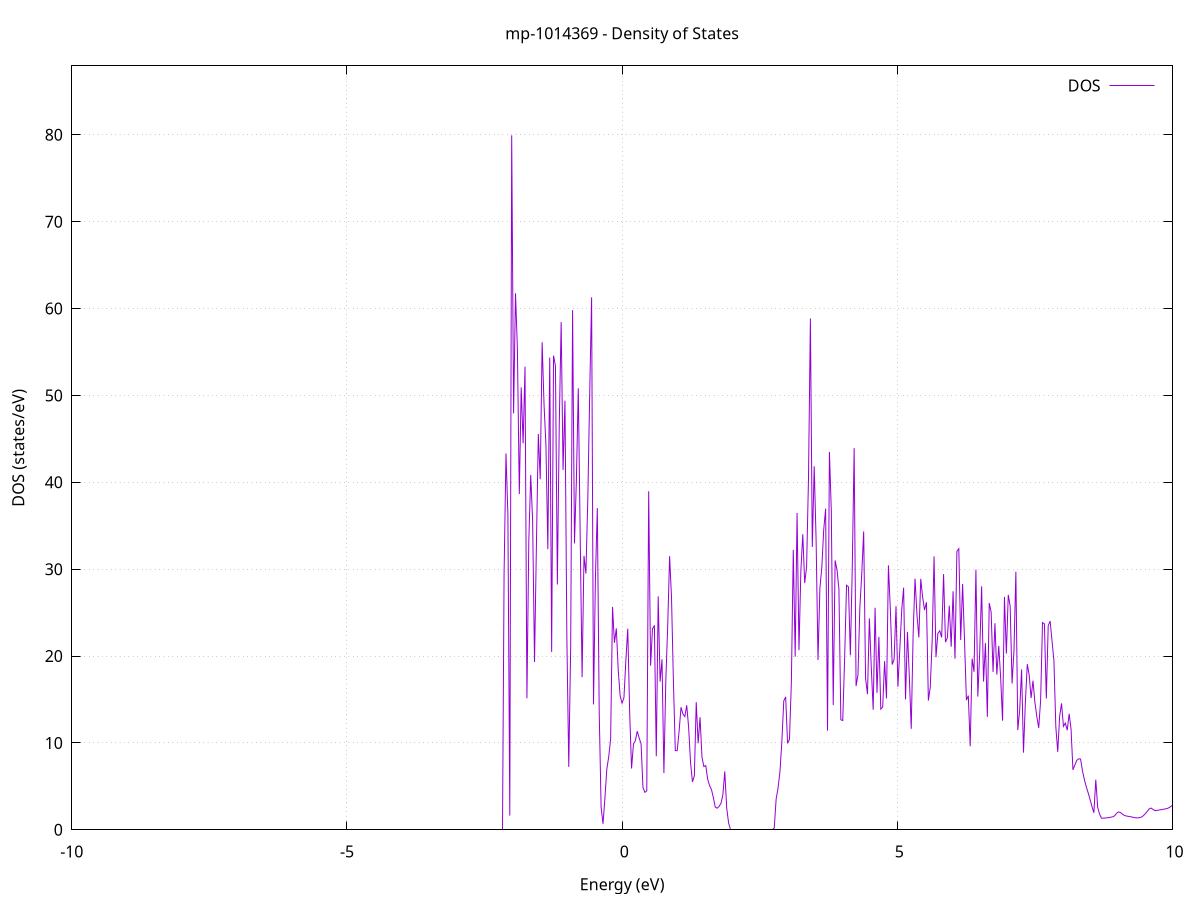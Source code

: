 set title 'mp-1014369 - Density of States'
set xlabel 'Energy (eV)'
set ylabel 'DOS (states/eV)'
set grid
set xrange [-10:10]
set yrange [0:87.928]
set xzeroaxis lt -1
set terminal png size 800,600
set output 'mp-1014369_dos_gnuplot.png'
plot '-' using 1:2 with lines title 'DOS'
-43.179700 0.000000
-43.145100 0.000000
-43.110500 0.000000
-43.076000 0.000000
-43.041400 0.000000
-43.006800 0.000000
-42.972300 0.000000
-42.937700 0.000000
-42.903100 0.000000
-42.868500 0.000000
-42.834000 0.000000
-42.799400 0.000000
-42.764800 0.000000
-42.730300 0.000000
-42.695700 0.000000
-42.661100 0.000000
-42.626600 0.000000
-42.592000 0.000000
-42.557400 0.000000
-42.522800 0.000000
-42.488300 0.000000
-42.453700 0.000000
-42.419100 0.000000
-42.384600 0.000000
-42.350000 0.000000
-42.315400 0.000000
-42.280900 0.000000
-42.246300 0.000000
-42.211700 0.000000
-42.177100 0.000000
-42.142600 0.000000
-42.108000 0.000000
-42.073400 0.000000
-42.038900 0.000000
-42.004300 0.000000
-41.969700 0.000000
-41.935200 0.000000
-41.900600 0.000000
-41.866000 0.000000
-41.831500 0.000000
-41.796900 0.000000
-41.762300 0.000000
-41.727700 0.000000
-41.693200 0.000000
-41.658600 0.000000
-41.624000 0.000000
-41.589500 0.000000
-41.554900 0.000000
-41.520300 0.000000
-41.485800 0.000000
-41.451200 0.000000
-41.416600 0.000000
-41.382000 0.000000
-41.347500 0.000000
-41.312900 0.000000
-41.278300 0.000000
-41.243800 0.000000
-41.209200 0.000000
-41.174600 0.000000
-41.140100 0.000000
-41.105500 0.000000
-41.070900 0.000000
-41.036300 0.000000
-41.001800 0.000000
-40.967200 0.000000
-40.932600 0.000000
-40.898100 0.000000
-40.863500 0.000000
-40.828900 0.000000
-40.794400 0.000000
-40.759800 0.000000
-40.725200 0.000000
-40.690600 0.000000
-40.656100 0.000000
-40.621500 0.000000
-40.586900 0.000000
-40.552400 0.000000
-40.517800 0.000000
-40.483200 0.000000
-40.448700 0.000000
-40.414100 0.000000
-40.379500 0.000000
-40.344900 0.000000
-40.310400 0.000000
-40.275800 0.000000
-40.241200 0.000000
-40.206700 0.000000
-40.172100 0.000000
-40.137500 0.000000
-40.103000 0.000000
-40.068400 0.000000
-40.033800 594.412500
-39.999200 0.000000
-39.964700 154.185500
-39.930100 703.898200
-39.895500 353.049000
-39.861000 9.764400
-39.826400 1035.969000
-39.791800 0.000000
-39.757300 0.000000
-39.722700 0.000000
-39.688100 0.000000
-39.653500 0.000000
-39.619000 0.000000
-39.584400 0.000000
-39.549800 0.000000
-39.515300 0.000000
-39.480700 0.000000
-39.446100 0.000000
-39.411600 0.000000
-39.377000 0.000000
-39.342400 0.000000
-39.307800 0.000000
-39.273300 0.000000
-39.238700 0.000000
-39.204100 0.000000
-39.169600 0.000000
-39.135000 0.000000
-39.100400 0.000000
-39.065900 0.000000
-39.031300 0.000000
-38.996700 0.000000
-38.962100 0.000000
-38.927600 0.000000
-38.893000 0.000000
-38.858400 0.000000
-38.823900 0.000000
-38.789300 0.000000
-38.754700 0.000000
-38.720200 0.000000
-38.685600 0.000000
-38.651000 0.000000
-38.616400 0.000000
-38.581900 0.000000
-38.547300 0.000000
-38.512700 0.000000
-38.478200 0.000000
-38.443600 0.000000
-38.409000 0.000000
-38.374500 0.000000
-38.339900 0.000000
-38.305300 0.000000
-38.270700 0.000000
-38.236200 0.000000
-38.201600 0.000000
-38.167000 0.000000
-38.132500 0.000000
-38.097900 0.000000
-38.063300 0.000000
-38.028800 0.000000
-37.994200 0.000000
-37.959600 0.000000
-37.925000 0.000000
-37.890500 0.000000
-37.855900 0.000000
-37.821300 0.000000
-37.786800 0.000000
-37.752200 0.000000
-37.717600 0.000000
-37.683100 0.000000
-37.648500 0.000000
-37.613900 0.000000
-37.579300 0.000000
-37.544800 0.000000
-37.510200 0.000000
-37.475600 0.000000
-37.441100 0.000000
-37.406500 0.000000
-37.371900 0.000000
-37.337400 0.000000
-37.302800 0.000000
-37.268200 0.000000
-37.233600 0.000000
-37.199100 0.000000
-37.164500 0.000000
-37.129900 0.000000
-37.095400 0.000000
-37.060800 0.000000
-37.026200 0.000000
-36.991700 0.000000
-36.957100 0.000000
-36.922500 0.000000
-36.887900 0.000000
-36.853400 0.000000
-36.818800 0.000000
-36.784200 0.000000
-36.749700 0.000000
-36.715100 0.000000
-36.680500 0.000000
-36.646000 0.000000
-36.611400 0.000000
-36.576800 0.000000
-36.542200 0.000000
-36.507700 0.000000
-36.473100 0.000000
-36.438500 0.000000
-36.404000 0.000000
-36.369400 0.000000
-36.334800 0.000000
-36.300300 0.000000
-36.265700 0.000000
-36.231100 0.000000
-36.196600 0.000000
-36.162000 0.000000
-36.127400 0.000000
-36.092800 0.000000
-36.058300 0.000000
-36.023700 0.000000
-35.989100 0.000000
-35.954600 0.000000
-35.920000 0.000000
-35.885400 0.000000
-35.850900 0.000000
-35.816300 0.000000
-35.781700 0.000000
-35.747100 0.000000
-35.712600 0.000000
-35.678000 0.000000
-35.643400 0.000000
-35.608900 0.000000
-35.574300 0.000000
-35.539700 0.000000
-35.505200 0.000000
-35.470600 0.000000
-35.436000 0.000000
-35.401400 0.000000
-35.366900 0.000000
-35.332300 0.000000
-35.297700 0.000000
-35.263200 0.000000
-35.228600 0.000000
-35.194000 0.000000
-35.159500 0.000000
-35.124900 0.000000
-35.090300 0.000000
-35.055700 0.000000
-35.021200 0.000000
-34.986600 0.000000
-34.952000 0.000000
-34.917500 0.000000
-34.882900 0.000000
-34.848300 0.000000
-34.813800 0.000000
-34.779200 0.000000
-34.744600 0.000000
-34.710000 0.000000
-34.675500 0.000000
-34.640900 0.000000
-34.606300 0.000000
-34.571800 0.000000
-34.537200 0.000000
-34.502600 0.000000
-34.468100 0.000000
-34.433500 0.000000
-34.398900 0.000000
-34.364300 0.000000
-34.329800 0.000000
-34.295200 0.000000
-34.260600 0.000000
-34.226100 0.000000
-34.191500 0.000000
-34.156900 0.000000
-34.122400 0.000000
-34.087800 0.000000
-34.053200 0.000000
-34.018600 0.000000
-33.984100 0.000000
-33.949500 0.000000
-33.914900 0.000000
-33.880400 0.000000
-33.845800 0.000000
-33.811200 0.000000
-33.776700 0.000000
-33.742100 0.000000
-33.707500 0.000000
-33.672900 0.000000
-33.638400 0.000000
-33.603800 0.000000
-33.569200 0.000000
-33.534700 0.000000
-33.500100 0.000000
-33.465500 0.000000
-33.431000 0.000000
-33.396400 0.000000
-33.361800 0.000000
-33.327200 0.000000
-33.292700 0.000000
-33.258100 0.000000
-33.223500 0.000000
-33.189000 0.000000
-33.154400 0.000000
-33.119800 0.000000
-33.085300 0.000000
-33.050700 0.000000
-33.016100 0.000000
-32.981500 0.000000
-32.947000 0.000000
-32.912400 0.000000
-32.877800 0.000000
-32.843300 0.000000
-32.808700 0.000000
-32.774100 0.000000
-32.739600 0.000000
-32.705000 0.000000
-32.670400 0.000000
-32.635800 0.000000
-32.601300 0.000000
-32.566700 0.000000
-32.532100 0.000000
-32.497600 0.000000
-32.463000 0.000000
-32.428400 0.000000
-32.393900 0.000000
-32.359300 0.000000
-32.324700 0.000000
-32.290100 0.000000
-32.255600 0.000000
-32.221000 0.000000
-32.186400 0.000000
-32.151900 0.000000
-32.117300 0.000000
-32.082700 0.000000
-32.048200 0.000000
-32.013600 0.000000
-31.979000 0.000000
-31.944400 0.000000
-31.909900 0.000000
-31.875300 0.000000
-31.840700 0.000000
-31.806200 0.000000
-31.771600 0.000000
-31.737000 0.000000
-31.702500 0.000000
-31.667900 0.000000
-31.633300 0.000000
-31.598700 0.000000
-31.564200 0.000000
-31.529600 0.000000
-31.495000 0.000000
-31.460500 0.000000
-31.425900 0.000000
-31.391300 0.000000
-31.356800 0.000000
-31.322200 0.000000
-31.287600 0.000000
-31.253000 0.000000
-31.218500 0.000000
-31.183900 0.000000
-31.149300 0.000000
-31.114800 0.000000
-31.080200 0.000000
-31.045600 0.000000
-31.011100 0.000000
-30.976500 0.000000
-30.941900 0.000000
-30.907400 0.000000
-30.872800 0.000000
-30.838200 0.000000
-30.803600 0.000000
-30.769100 0.000000
-30.734500 0.000000
-30.699900 0.000000
-30.665400 0.000000
-30.630800 0.000000
-30.596200 0.000000
-30.561700 0.000000
-30.527100 0.000000
-30.492500 0.000000
-30.457900 0.000000
-30.423400 0.000000
-30.388800 0.000000
-30.354200 0.000000
-30.319700 0.000000
-30.285100 0.000000
-30.250500 0.000000
-30.216000 0.000000
-30.181400 0.000000
-30.146800 0.000000
-30.112200 0.000000
-30.077700 0.000000
-30.043100 0.000000
-30.008500 0.000000
-29.974000 0.000000
-29.939400 0.000000
-29.904800 0.000000
-29.870300 0.000000
-29.835700 0.000000
-29.801100 0.000000
-29.766500 0.000000
-29.732000 0.000000
-29.697400 0.000000
-29.662800 0.000000
-29.628300 0.000000
-29.593700 0.000000
-29.559100 0.000000
-29.524600 0.000000
-29.490000 0.000000
-29.455400 0.000000
-29.420800 0.000000
-29.386300 0.000000
-29.351700 0.000000
-29.317100 0.000000
-29.282600 0.000000
-29.248000 0.000000
-29.213400 0.000000
-29.178900 0.000000
-29.144300 0.000000
-29.109700 0.000000
-29.075100 0.000000
-29.040600 0.000000
-29.006000 0.000000
-28.971400 0.000000
-28.936900 0.000000
-28.902300 0.000000
-28.867700 0.000000
-28.833200 0.000000
-28.798600 0.000000
-28.764000 0.000000
-28.729400 0.000000
-28.694900 0.000000
-28.660300 0.000000
-28.625700 0.000000
-28.591200 0.000000
-28.556600 0.000000
-28.522000 0.000000
-28.487500 0.000000
-28.452900 0.000000
-28.418300 0.000000
-28.383700 0.000000
-28.349200 0.000000
-28.314600 0.000000
-28.280000 0.000000
-28.245500 0.000000
-28.210900 0.000000
-28.176300 0.000000
-28.141800 0.000000
-28.107200 0.000000
-28.072600 0.000000
-28.038000 0.000000
-28.003500 0.000000
-27.968900 0.000000
-27.934300 0.000000
-27.899800 0.000000
-27.865200 0.000000
-27.830600 0.000000
-27.796100 0.000000
-27.761500 0.000000
-27.726900 0.000000
-27.692300 0.000000
-27.657800 0.000000
-27.623200 0.000000
-27.588600 0.000000
-27.554100 0.000000
-27.519500 0.000000
-27.484900 0.000000
-27.450400 0.000000
-27.415800 0.000000
-27.381200 0.000000
-27.346600 0.000000
-27.312100 0.000000
-27.277500 0.000000
-27.242900 0.000000
-27.208400 0.000000
-27.173800 0.000000
-27.139200 0.000000
-27.104700 0.000000
-27.070100 0.000000
-27.035500 0.000000
-27.000900 0.000000
-26.966400 0.000000
-26.931800 0.000000
-26.897200 0.000000
-26.862700 0.000000
-26.828100 0.000000
-26.793500 0.000000
-26.759000 0.000000
-26.724400 0.000000
-26.689800 0.000000
-26.655200 0.000000
-26.620700 0.000000
-26.586100 0.000000
-26.551500 0.000000
-26.517000 0.000000
-26.482400 0.000000
-26.447800 0.000000
-26.413300 0.000000
-26.378700 0.000000
-26.344100 0.000000
-26.309500 0.000000
-26.275000 0.000000
-26.240400 0.000000
-26.205800 0.000000
-26.171300 0.000000
-26.136700 0.000000
-26.102100 0.000000
-26.067600 0.000000
-26.033000 0.000000
-25.998400 0.000000
-25.963800 0.000000
-25.929300 0.000000
-25.894700 0.000000
-25.860100 0.000000
-25.825600 0.000000
-25.791000 0.000000
-25.756400 0.000000
-25.721900 0.000000
-25.687300 0.000000
-25.652700 0.000000
-25.618200 0.000000
-25.583600 0.000000
-25.549000 0.000000
-25.514400 0.000000
-25.479900 0.000000
-25.445300 0.000000
-25.410700 0.000000
-25.376200 0.000000
-25.341600 0.000000
-25.307000 0.000000
-25.272500 0.000000
-25.237900 0.000000
-25.203300 0.000000
-25.168700 0.000000
-25.134200 0.000000
-25.099600 0.000000
-25.065000 0.000000
-25.030500 0.000000
-24.995900 0.000000
-24.961300 0.000000
-24.926800 0.000000
-24.892200 0.000000
-24.857600 0.000000
-24.823000 0.000000
-24.788500 0.000000
-24.753900 0.000000
-24.719300 0.000000
-24.684800 0.000000
-24.650200 0.000000
-24.615600 0.000000
-24.581100 0.000000
-24.546500 0.000000
-24.511900 0.000000
-24.477300 0.000000
-24.442800 0.000000
-24.408200 0.000000
-24.373600 0.000000
-24.339100 0.000000
-24.304500 0.000000
-24.269900 0.000000
-24.235400 0.000000
-24.200800 0.000000
-24.166200 0.000000
-24.131600 0.000000
-24.097100 0.000000
-24.062500 0.000000
-24.027900 0.000000
-23.993400 0.000000
-23.958800 0.000000
-23.924200 0.000000
-23.889700 0.000000
-23.855100 0.000000
-23.820500 0.000000
-23.785900 0.000000
-23.751400 0.000000
-23.716800 0.000000
-23.682200 0.000000
-23.647700 0.000000
-23.613100 0.000000
-23.578500 0.000000
-23.544000 0.000000
-23.509400 0.000000
-23.474800 0.000000
-23.440200 0.000000
-23.405700 0.000000
-23.371100 0.000000
-23.336500 0.000000
-23.302000 0.000000
-23.267400 0.000000
-23.232800 0.000000
-23.198300 0.000000
-23.163700 0.000000
-23.129100 0.000000
-23.094500 0.000000
-23.060000 0.000000
-23.025400 0.000000
-22.990800 0.000000
-22.956300 0.000000
-22.921700 0.000000
-22.887100 0.000000
-22.852600 0.000000
-22.818000 0.000000
-22.783400 0.000000
-22.748800 0.000000
-22.714300 0.000000
-22.679700 0.000000
-22.645100 0.000000
-22.610600 0.000000
-22.576000 0.000000
-22.541400 0.000000
-22.506900 0.000000
-22.472300 0.000000
-22.437700 0.000000
-22.403100 0.000000
-22.368600 0.000000
-22.334000 0.000000
-22.299400 0.000000
-22.264900 0.000000
-22.230300 0.000000
-22.195700 0.000000
-22.161200 0.000000
-22.126600 0.000000
-22.092000 0.000000
-22.057400 0.000000
-22.022900 0.000000
-21.988300 0.000000
-21.953700 0.000000
-21.919200 0.000000
-21.884600 0.000000
-21.850000 0.000000
-21.815500 0.000000
-21.780900 0.000000
-21.746300 0.000000
-21.711700 0.000000
-21.677200 0.000000
-21.642600 0.000000
-21.608000 0.000000
-21.573500 0.000000
-21.538900 0.000000
-21.504300 0.000000
-21.469800 0.000000
-21.435200 0.000000
-21.400600 0.000000
-21.366000 0.000000
-21.331500 0.000000
-21.296900 0.000000
-21.262300 0.000000
-21.227800 0.000000
-21.193200 0.000000
-21.158600 0.000000
-21.124100 0.000000
-21.089500 0.000000
-21.054900 0.000000
-21.020300 0.000000
-20.985800 0.000000
-20.951200 0.000000
-20.916600 0.000000
-20.882100 0.000000
-20.847500 0.000000
-20.812900 0.000000
-20.778400 0.000000
-20.743800 0.000000
-20.709200 0.000000
-20.674600 0.000000
-20.640100 0.000000
-20.605500 0.000000
-20.570900 0.000000
-20.536400 0.000000
-20.501800 0.000000
-20.467200 0.000000
-20.432700 0.000000
-20.398100 0.000000
-20.363500 0.000000
-20.329000 0.000000
-20.294400 0.000000
-20.259800 0.000000
-20.225200 0.000000
-20.190700 0.000000
-20.156100 0.000000
-20.121500 0.000000
-20.087000 0.000000
-20.052400 0.000000
-20.017800 0.000000
-19.983300 0.000000
-19.948700 0.000000
-19.914100 0.000000
-19.879500 0.000000
-19.845000 0.000000
-19.810400 0.000000
-19.775800 0.000000
-19.741300 0.000000
-19.706700 0.000000
-19.672100 0.000000
-19.637600 0.000000
-19.603000 0.000000
-19.568400 0.000000
-19.533800 0.000000
-19.499300 0.000000
-19.464700 0.000000
-19.430100 0.000000
-19.395600 0.000000
-19.361000 0.000000
-19.326400 0.000000
-19.291900 0.000000
-19.257300 0.000000
-19.222700 0.000000
-19.188100 0.000000
-19.153600 0.000000
-19.119000 0.000000
-19.084400 0.000000
-19.049900 0.000000
-19.015300 0.000000
-18.980700 0.000000
-18.946200 0.000000
-18.911600 0.000000
-18.877000 0.000000
-18.842400 0.000000
-18.807900 0.000000
-18.773300 0.000000
-18.738700 0.000000
-18.704200 0.000000
-18.669600 0.000000
-18.635000 0.000000
-18.600500 0.000000
-18.565900 0.000000
-18.531300 0.000000
-18.496700 0.000000
-18.462200 0.000000
-18.427600 0.000000
-18.393000 0.000000
-18.358500 0.000000
-18.323900 0.000000
-18.289300 0.000000
-18.254800 0.000000
-18.220200 0.000000
-18.185600 0.000000
-18.151000 0.000000
-18.116500 0.000000
-18.081900 0.000000
-18.047300 0.000000
-18.012800 0.000000
-17.978200 0.000000
-17.943600 0.000000
-17.909100 0.000000
-17.874500 0.000000
-17.839900 0.000000
-17.805300 0.000000
-17.770800 0.000000
-17.736200 0.000000
-17.701600 0.000000
-17.667100 0.000000
-17.632500 0.000000
-17.597900 0.000000
-17.563400 0.000000
-17.528800 0.000000
-17.494200 0.000000
-17.459600 0.000000
-17.425100 0.000000
-17.390500 0.000000
-17.355900 0.000000
-17.321400 0.000000
-17.286800 0.000000
-17.252200 0.000000
-17.217700 0.000000
-17.183100 0.000000
-17.148500 0.000000
-17.113900 0.000000
-17.079400 0.000000
-17.044800 0.000000
-17.010200 0.000000
-16.975700 0.000000
-16.941100 0.000000
-16.906500 0.000000
-16.872000 0.000000
-16.837400 0.000000
-16.802800 0.000000
-16.768200 0.000000
-16.733700 0.000000
-16.699100 0.000000
-16.664500 0.000000
-16.630000 0.000000
-16.595400 0.000000
-16.560800 0.000000
-16.526300 0.000000
-16.491700 0.000000
-16.457100 0.000000
-16.422500 0.000000
-16.388000 0.000000
-16.353400 0.000000
-16.318800 0.000000
-16.284300 0.000000
-16.249700 0.000000
-16.215100 0.000000
-16.180600 0.000000
-16.146000 0.000000
-16.111400 0.000000
-16.076800 0.000000
-16.042300 0.000000
-16.007700 0.000000
-15.973100 0.000000
-15.938600 0.000000
-15.904000 0.000000
-15.869400 0.000000
-15.834900 0.000000
-15.800300 0.000000
-15.765700 0.000000
-15.731100 0.000000
-15.696600 0.000000
-15.662000 0.000000
-15.627400 0.000000
-15.592900 0.000000
-15.558300 0.000000
-15.523700 0.000000
-15.489200 0.000000
-15.454600 0.000000
-15.420000 0.000000
-15.385400 0.000000
-15.350900 0.000000
-15.316300 0.000000
-15.281700 0.000000
-15.247200 0.000000
-15.212600 0.000000
-15.178000 0.000000
-15.143500 0.000000
-15.108900 0.000000
-15.074300 0.000000
-15.039800 0.000000
-15.005200 0.000000
-14.970600 0.000000
-14.936000 0.000000
-14.901500 0.000000
-14.866900 0.000000
-14.832300 0.000000
-14.797800 0.000000
-14.763200 0.000000
-14.728600 0.000000
-14.694100 0.000000
-14.659500 0.000000
-14.624900 0.000000
-14.590300 0.000000
-14.555800 0.000000
-14.521200 0.000000
-14.486600 0.000000
-14.452100 0.000000
-14.417500 0.000000
-14.382900 0.000000
-14.348400 0.000000
-14.313800 0.000000
-14.279200 0.000000
-14.244600 0.000000
-14.210100 0.000000
-14.175500 0.000000
-14.140900 0.000000
-14.106400 0.000000
-14.071800 0.000000
-14.037200 0.000000
-14.002700 0.000000
-13.968100 0.000000
-13.933500 0.000000
-13.898900 0.000000
-13.864400 0.000000
-13.829800 0.000000
-13.795200 0.000000
-13.760700 0.000000
-13.726100 0.000000
-13.691500 0.000000
-13.657000 0.000000
-13.622400 0.000000
-13.587800 0.000000
-13.553200 0.000000
-13.518700 0.000000
-13.484100 0.000000
-13.449500 0.000000
-13.415000 0.000000
-13.380400 0.000000
-13.345800 0.000000
-13.311300 0.000000
-13.276700 0.000000
-13.242100 0.000000
-13.207500 0.000000
-13.173000 0.000000
-13.138400 0.000000
-13.103800 0.000000
-13.069300 0.000000
-13.034700 0.000000
-13.000100 0.000000
-12.965600 0.000000
-12.931000 0.000000
-12.896400 0.000000
-12.861800 0.000000
-12.827300 0.000000
-12.792700 0.000000
-12.758100 0.000000
-12.723600 0.000000
-12.689000 0.000000
-12.654400 0.000000
-12.619900 0.000000
-12.585300 0.000000
-12.550700 0.000000
-12.516100 0.000000
-12.481600 0.000000
-12.447000 0.000000
-12.412400 0.000000
-12.377900 0.000000
-12.343300 0.000000
-12.308700 0.000000
-12.274200 0.000000
-12.239600 0.000000
-12.205000 0.000000
-12.170400 0.000000
-12.135900 0.000000
-12.101300 0.000000
-12.066700 0.000000
-12.032200 0.000000
-11.997600 0.498600
-11.963000 1.699100
-11.928500 2.189600
-11.893900 2.899200
-11.859300 3.259600
-11.824700 3.815300
-11.790200 4.429300
-11.755600 6.654700
-11.721000 5.458600
-11.686500 4.928200
-11.651900 4.156800
-11.617300 4.516900
-11.582800 5.522000
-11.548200 8.611700
-11.513600 8.518500
-11.479000 9.351300
-11.444500 11.612500
-11.409900 15.569400
-11.375300 10.483400
-11.340800 9.320300
-11.306200 10.118000
-11.271600 11.623300
-11.237100 12.613800
-11.202500 8.896700
-11.167900 7.326600
-11.133300 8.436100
-11.098800 16.034900
-11.064200 14.491300
-11.029600 21.049000
-10.995100 18.502100
-10.960500 27.455700
-10.925900 14.698400
-10.891400 13.688300
-10.856800 23.233800
-10.822200 28.395100
-10.787600 37.168200
-10.753100 29.213200
-10.718500 28.411700
-10.683900 29.801900
-10.649400 48.303600
-10.614800 41.674000
-10.580200 7.766500
-10.545700 67.622500
-10.511100 34.657000
-10.476500 92.325200
-10.441900 50.708600
-10.407400 12.458200
-10.372800 15.073800
-10.338200 39.642800
-10.303700 0.000000
-10.269100 0.000000
-10.234500 0.000000
-10.200000 0.000000
-10.165400 0.000000
-10.130800 0.000000
-10.096200 0.000000
-10.061700 0.000000
-10.027100 0.000000
-9.992500 0.000000
-9.958000 0.000000
-9.923400 0.000000
-9.888800 0.000000
-9.854300 0.000000
-9.819700 0.000000
-9.785100 0.000000
-9.750500 0.000000
-9.716000 0.000000
-9.681400 0.000000
-9.646800 0.000000
-9.612300 0.000000
-9.577700 0.000000
-9.543100 0.000000
-9.508600 0.000000
-9.474000 0.000000
-9.439400 0.000000
-9.404900 0.000000
-9.370300 0.000000
-9.335700 0.000000
-9.301100 0.000000
-9.266600 0.000000
-9.232000 0.000000
-9.197400 0.000000
-9.162900 0.000000
-9.128300 0.000000
-9.093700 0.000000
-9.059200 0.000000
-9.024600 0.000000
-8.990000 0.000000
-8.955400 0.000000
-8.920900 0.000000
-8.886300 0.000000
-8.851700 0.000000
-8.817200 0.000000
-8.782600 0.000000
-8.748000 0.000000
-8.713500 0.000000
-8.678900 0.000000
-8.644300 0.000000
-8.609700 0.000000
-8.575200 0.000000
-8.540600 0.000000
-8.506000 0.000000
-8.471500 0.000000
-8.436900 0.000000
-8.402300 0.000000
-8.367800 0.000000
-8.333200 0.000000
-8.298600 0.000000
-8.264000 0.000000
-8.229500 0.000000
-8.194900 0.000000
-8.160300 0.000000
-8.125800 0.000000
-8.091200 0.000000
-8.056600 0.000000
-8.022100 0.000000
-7.987500 0.000000
-7.952900 0.000000
-7.918300 0.000000
-7.883800 0.000000
-7.849200 0.000000
-7.814600 0.000000
-7.780100 0.000000
-7.745500 0.000000
-7.710900 0.000000
-7.676400 0.000000
-7.641800 0.000000
-7.607200 0.000000
-7.572600 0.000000
-7.538100 0.000000
-7.503500 0.000000
-7.468900 0.000000
-7.434400 0.000000
-7.399800 0.000000
-7.365200 0.000000
-7.330700 0.000000
-7.296100 0.000000
-7.261500 0.000000
-7.226900 0.000000
-7.192400 0.000000
-7.157800 0.000000
-7.123200 0.000000
-7.088700 0.000000
-7.054100 0.000000
-7.019500 0.000000
-6.985000 0.000000
-6.950400 0.000000
-6.915800 0.000000
-6.881200 0.000000
-6.846700 0.000000
-6.812100 0.000000
-6.777500 0.000000
-6.743000 0.000000
-6.708400 0.000000
-6.673800 0.000000
-6.639300 0.000000
-6.604700 0.000000
-6.570100 0.000000
-6.535500 0.000000
-6.501000 0.000000
-6.466400 0.000000
-6.431800 0.000000
-6.397300 0.000000
-6.362700 0.000000
-6.328100 0.000000
-6.293600 0.000000
-6.259000 0.000000
-6.224400 0.000000
-6.189800 0.000000
-6.155300 0.000000
-6.120700 0.000000
-6.086100 0.000000
-6.051600 0.000000
-6.017000 0.000000
-5.982400 0.000000
-5.947900 0.000000
-5.913300 0.000000
-5.878700 0.000000
-5.844100 0.000000
-5.809600 0.000000
-5.775000 0.000000
-5.740400 0.000000
-5.705900 0.000000
-5.671300 0.000000
-5.636700 0.000000
-5.602200 0.000000
-5.567600 0.000000
-5.533000 0.000000
-5.498400 0.000000
-5.463900 0.000000
-5.429300 0.000000
-5.394700 0.000000
-5.360200 0.000000
-5.325600 0.000000
-5.291000 0.000000
-5.256500 0.000000
-5.221900 0.000000
-5.187300 0.000000
-5.152700 0.000000
-5.118200 0.000000
-5.083600 0.000000
-5.049000 0.000000
-5.014500 0.000000
-4.979900 0.000000
-4.945300 0.000000
-4.910800 0.000000
-4.876200 0.000000
-4.841600 0.000000
-4.807000 0.000000
-4.772500 0.000000
-4.737900 0.000000
-4.703300 0.000000
-4.668800 0.000000
-4.634200 0.000000
-4.599600 0.000000
-4.565100 0.000000
-4.530500 0.000000
-4.495900 0.000000
-4.461300 0.000000
-4.426800 0.000000
-4.392200 0.000000
-4.357600 0.000000
-4.323100 0.000000
-4.288500 0.000000
-4.253900 0.000000
-4.219400 0.000000
-4.184800 0.000000
-4.150200 0.000000
-4.115700 0.000000
-4.081100 0.000000
-4.046500 0.000000
-4.011900 0.000000
-3.977400 0.000000
-3.942800 0.000000
-3.908200 0.000000
-3.873700 0.000000
-3.839100 0.000000
-3.804500 0.000000
-3.770000 0.000000
-3.735400 0.000000
-3.700800 0.000000
-3.666200 0.000000
-3.631700 0.000000
-3.597100 0.000000
-3.562500 0.000000
-3.528000 0.000000
-3.493400 0.000000
-3.458800 0.000000
-3.424300 0.000000
-3.389700 0.000000
-3.355100 0.000000
-3.320500 0.000000
-3.286000 0.000000
-3.251400 0.000000
-3.216800 0.000000
-3.182300 0.000000
-3.147700 0.000000
-3.113100 0.000000
-3.078600 0.000000
-3.044000 0.000000
-3.009400 0.000000
-2.974800 0.000000
-2.940300 0.000000
-2.905700 0.000000
-2.871100 0.000000
-2.836600 0.000000
-2.802000 0.000000
-2.767400 0.000000
-2.732900 0.000000
-2.698300 0.000000
-2.663700 0.000000
-2.629100 0.000000
-2.594600 0.000000
-2.560000 0.000000
-2.525400 0.000000
-2.490900 0.000000
-2.456300 0.000000
-2.421700 0.000000
-2.387200 0.000000
-2.352600 0.000000
-2.318000 0.000000
-2.283400 0.000000
-2.248900 0.000000
-2.214300 0.000000
-2.179700 0.000000
-2.145200 29.417800
-2.110600 43.322900
-2.076000 36.247900
-2.041500 1.631100
-2.006900 79.934100
-1.972300 47.934500
-1.937700 61.745500
-1.903200 55.375200
-1.868600 38.644100
-1.834000 50.919500
-1.799500 44.477000
-1.764900 53.310100
-1.730300 15.131500
-1.695800 33.282100
-1.661200 40.843500
-1.626600 35.563400
-1.592000 19.309900
-1.557500 32.904400
-1.522900 45.555900
-1.488300 40.344200
-1.453800 56.117600
-1.419200 48.942200
-1.384600 44.245800
-1.350100 32.294200
-1.315500 54.359200
-1.280900 20.468900
-1.246300 54.578500
-1.211800 53.387600
-1.177200 28.228000
-1.142600 46.706700
-1.108100 58.433600
-1.073500 41.413300
-1.038900 49.389500
-1.004400 22.039500
-0.969800 7.237000
-0.935200 21.123300
-0.900600 59.814500
-0.866100 32.960200
-0.831500 40.240100
-0.796900 50.821600
-0.762400 33.862100
-0.727800 17.572400
-0.693200 31.533400
-0.658700 29.497000
-0.624100 37.995100
-0.589500 50.157300
-0.554900 61.287600
-0.520400 14.428800
-0.485800 28.917700
-0.451200 37.030800
-0.416700 13.554700
-0.382100 2.549700
-0.347500 0.690100
-0.313000 3.662300
-0.278400 6.994800
-0.243800 8.406200
-0.209200 10.437000
-0.174700 25.646100
-0.140100 21.521800
-0.105500 23.183600
-0.071000 18.356100
-0.036400 15.430700
-0.001800 14.568000
0.032700 15.204400
0.067300 19.461300
0.101900 23.148400
0.136500 13.549300
0.171000 7.051900
0.205600 9.870700
0.240200 10.258400
0.274700 11.342600
0.309300 10.566100
0.343900 9.900000
0.378400 4.862700
0.413000 4.307900
0.447600 4.476800
0.482200 38.962700
0.516700 18.879700
0.551300 23.107700
0.585900 23.535700
0.620400 8.462800
0.655000 26.866800
0.689600 17.055500
0.724100 19.620400
0.758700 6.524800
0.793300 17.124500
0.827900 23.466500
0.862400 31.497200
0.897000 26.731700
0.931600 17.048200
0.966100 9.108900
1.000700 9.104800
1.035300 11.390800
1.069800 14.104000
1.104400 13.329700
1.139000 13.026600
1.173500 14.332700
1.208100 11.786500
1.242700 7.770600
1.277300 5.517300
1.311800 6.202000
1.346400 14.689300
1.381000 9.961700
1.415500 12.953500
1.450100 8.383300
1.484700 7.274400
1.519200 7.390800
1.553800 5.827000
1.588400 5.086800
1.623000 4.625400
1.657500 3.703900
1.692100 2.606600
1.726700 2.485400
1.761200 2.696900
1.795800 3.026600
1.830400 4.031700
1.864900 6.719000
1.899500 2.526200
1.934100 0.796600
1.968700 0.000000
2.003200 0.000000
2.037800 0.000000
2.072400 0.000000
2.106900 0.000000
2.141500 0.000000
2.176100 0.000000
2.210600 0.000000
2.245200 0.000000
2.279800 0.000000
2.314400 0.000000
2.348900 0.000000
2.383500 0.000000
2.418100 0.000000
2.452600 0.000000
2.487200 0.000000
2.521800 0.000000
2.556300 0.000000
2.590900 0.000000
2.625500 0.000000
2.660100 0.000000
2.694600 0.000000
2.729200 0.000000
2.763800 0.209100
2.798300 3.548800
2.832900 4.795100
2.867500 6.702100
2.902000 10.158200
2.936600 14.828900
2.971200 15.298600
3.005800 9.948200
3.040300 10.410200
3.074900 16.990200
3.109500 32.215900
3.144000 19.929000
3.178600 36.463000
3.213200 20.667300
3.247700 29.886200
3.282300 34.019500
3.316900 28.387600
3.351500 30.245000
3.386000 40.410500
3.420600 58.855700
3.455200 32.550300
3.489700 41.837400
3.524300 33.346400
3.558900 19.534000
3.593400 27.848200
3.628000 30.192700
3.662600 34.524900
3.697200 36.966000
3.731700 11.408400
3.766300 43.492800
3.800900 36.650900
3.835400 14.356100
3.870000 31.001700
3.904600 29.880100
3.939100 27.692600
3.973700 12.665000
4.008300 12.573800
4.042900 19.833000
4.077400 28.142600
4.112000 27.963900
4.146600 20.079500
4.181100 30.049300
4.215700 43.929700
4.250300 16.547700
4.284800 17.824700
4.319400 25.621700
4.354000 29.502500
4.388600 34.342000
4.423100 17.398700
4.457700 15.607600
4.492300 24.338700
4.526800 18.680100
4.561400 13.810600
4.596000 25.557100
4.630500 15.759300
4.665100 22.205800
4.699700 13.889000
4.734300 14.134900
4.768800 19.411100
4.803400 15.121700
4.838000 30.436800
4.872500 25.480100
4.907100 19.017500
4.941700 19.623100
4.976200 25.743500
5.010800 16.461400
5.045400 20.796300
5.080000 25.289200
5.114500 27.866300
5.149100 15.016700
5.183700 22.776100
5.218200 17.626900
5.252800 11.619900
5.287400 22.542600
5.321900 28.912300
5.356500 24.780900
5.391100 22.134600
5.425700 28.875400
5.460200 26.764300
5.494800 25.288700
5.529400 26.193500
5.563900 14.874300
5.598500 16.427100
5.633100 21.698200
5.667600 31.471100
5.702200 19.864200
5.736800 22.603400
5.771400 22.898300
5.805900 22.143800
5.840500 29.430500
5.875100 21.599000
5.909600 22.107900
5.944200 25.800600
5.978800 21.069000
6.013300 27.449400
6.047900 19.691200
6.082500 32.049900
6.117100 32.354200
6.151600 21.838900
6.186200 28.287500
6.220800 21.858100
6.255300 14.915000
6.289900 15.442100
6.324500 9.616900
6.359000 19.697100
6.393600 18.189300
6.428200 29.939200
6.462700 15.332700
6.497300 20.507600
6.531900 28.026200
6.566500 17.054500
6.601000 21.488900
6.635600 12.996800
6.670200 26.099100
6.704700 25.056000
6.739300 18.167900
6.773900 23.776500
6.808400 17.864600
6.843000 21.163300
6.877600 17.504200
6.912200 12.564100
6.946700 26.796200
6.981300 20.283600
7.015900 27.046900
7.050400 25.738100
7.085000 16.845500
7.119600 20.635800
7.154100 29.706900
7.188700 11.478200
7.223300 13.766600
7.257900 18.457700
7.292400 8.878200
7.327000 14.739200
7.361600 19.062600
7.396100 17.790400
7.430700 15.169700
7.465300 17.161200
7.499800 14.663200
7.534400 13.048100
7.569000 11.724200
7.603600 14.876700
7.638100 23.851700
7.672700 23.704600
7.707300 15.104900
7.741800 23.487300
7.776400 24.028100
7.811000 21.757200
7.845500 19.449900
7.880100 11.858700
7.914700 8.968500
7.949300 13.074300
7.983800 14.547000
8.018400 11.907100
8.053000 12.282600
8.087500 11.453200
8.122100 13.355000
8.156700 11.573400
8.191200 6.895000
8.225800 7.460000
8.260400 7.987600
8.295000 8.169800
8.329500 8.137100
8.364100 6.780000
8.398700 5.779300
8.433200 4.950200
8.467800 4.245400
8.502400 3.481600
8.536900 2.673200
8.571500 1.956200
8.606100 5.765100
8.640700 2.585600
8.675200 1.796200
8.709800 1.336500
8.744400 1.336900
8.778900 1.355900
8.813500 1.381300
8.848100 1.413000
8.882600 1.451300
8.917200 1.497900
8.951800 1.628900
8.986400 1.907200
9.020900 2.060300
9.055500 1.980300
9.090100 1.800600
9.124600 1.657600
9.159200 1.585300
9.193800 1.552100
9.228300 1.514100
9.262900 1.471100
9.297500 1.417500
9.332100 1.378400
9.366600 1.374500
9.401200 1.394800
9.435800 1.463300
9.470300 1.619000
9.504900 1.842600
9.539500 2.102100
9.574000 2.393300
9.608600 2.503600
9.643200 2.358600
9.677800 2.209300
9.712300 2.226500
9.746900 2.262000
9.781500 2.302400
9.816000 2.342600
9.850600 2.381700
9.885200 2.422500
9.919700 2.487600
9.954300 2.614000
9.988900 2.771000
10.023500 2.957500
10.058000 3.188800
10.092600 3.560000
10.127200 4.001400
10.161700 4.123300
10.196300 3.753200
10.230900 3.218900
10.265400 2.953600
10.300000 2.911700
10.334600 2.821000
10.369200 2.469200
10.403700 2.275900
10.438300 2.260600
10.472900 2.264100
10.507400 2.363800
10.542000 2.516500
10.576600 2.613500
10.611100 2.647000
10.645700 2.511400
10.680300 2.493800
10.714900 3.038200
10.749400 3.876900
10.784000 4.798100
10.818600 3.726500
10.853100 3.327300
10.887700 2.993000
10.922300 2.681400
10.956800 2.560900
10.991400 2.492800
11.026000 2.451500
11.060600 2.471100
11.095100 2.517800
11.129700 2.574100
11.164300 2.746200
11.198800 3.108100
11.233400 3.623900
11.268000 4.427100
11.302500 5.020600
11.337100 5.345300
11.371700 5.568200
11.406300 6.117900
11.440800 6.406200
11.475400 6.497400
11.510000 5.529500
11.544500 5.099000
11.579100 4.651600
11.613700 4.603300
11.648200 4.372000
11.682800 5.913700
11.717400 7.366400
11.751900 6.262200
11.786500 6.127500
11.821100 5.839900
11.855700 5.659900
11.890200 5.292200
11.924800 5.123600
11.959400 5.424000
11.993900 6.997700
12.028500 6.828300
12.063100 6.099400
12.097600 4.698800
12.132200 4.590700
12.166800 4.907700
12.201400 5.435800
12.235900 7.689800
12.270500 8.102300
12.305100 8.557900
12.339600 9.201700
12.374200 9.713000
12.408800 10.112200
12.443300 8.985000
12.477900 8.444000
12.512500 10.324500
12.547100 8.127500
12.581600 6.393700
12.616200 6.376400
12.650800 5.561200
12.685300 5.132200
12.719900 6.027100
12.754500 7.160800
12.789000 9.012400
12.823600 10.777700
12.858200 14.609600
12.892800 12.860300
12.927300 11.050200
12.961900 9.390200
12.996500 9.978400
13.031000 14.215700
13.065600 12.319600
13.100200 7.476100
13.134700 10.331000
13.169300 12.732400
13.203900 8.708600
13.238500 7.672800
13.273000 7.893300
13.307600 7.323800
13.342200 7.635600
13.376700 10.164800
13.411300 25.535200
13.445900 8.739700
13.480400 9.041300
13.515000 10.133400
13.549600 9.645500
13.584200 10.567800
13.618700 12.309500
13.653300 11.742800
13.687900 8.510100
13.722400 7.458100
13.757000 7.680300
13.791600 8.716100
13.826100 9.105300
13.860700 9.568100
13.895300 10.150500
13.929900 11.235500
13.964400 8.772500
13.999000 11.435100
14.033600 15.384500
14.068100 9.824700
14.102700 7.574000
14.137300 9.012500
14.171800 9.173900
14.206400 11.803400
14.241000 13.901700
14.275600 12.360500
14.310100 10.642300
14.344700 9.825800
14.379300 12.316900
14.413800 11.276100
14.448400 16.350300
14.483000 13.182100
14.517500 10.583000
14.552100 12.135600
14.586700 14.364400
14.621300 18.434900
14.655800 15.557600
14.690400 12.973500
14.725000 14.175500
14.759500 16.385400
14.794100 16.532900
14.828700 14.058600
14.863200 14.275300
14.897800 18.301000
14.932400 14.237300
14.967000 11.053500
15.001500 9.696100
15.036100 8.759500
15.070700 8.227400
15.105200 7.272900
15.139800 7.011100
15.174400 9.848300
15.208900 11.771100
15.243500 10.672800
15.278100 9.122700
15.312700 8.181800
15.347200 8.038500
15.381800 8.419300
15.416400 9.052800
15.450900 11.659200
15.485500 16.433500
15.520100 17.514200
15.554600 11.193600
15.589200 6.746300
15.623800 3.880600
15.658400 2.703500
15.692900 3.340300
15.727500 4.776800
15.762100 7.251200
15.796600 16.391600
15.831200 13.201600
15.865800 11.311700
15.900300 10.486300
15.934900 10.319900
15.969500 11.399800
16.004100 11.679800
16.038600 11.875200
16.073200 8.887200
16.107800 8.395300
16.142300 9.295600
16.176900 9.957900
16.211500 12.384800
16.246000 15.097300
16.280600 13.484500
16.315200 10.386100
16.349800 19.051100
16.384300 10.869900
16.418900 7.806400
16.453500 3.931100
16.488000 5.638900
16.522600 12.469600
16.557200 15.505900
16.591700 14.045000
16.626300 16.007300
16.660900 12.517900
16.695500 10.381000
16.730000 16.738400
16.764600 17.178700
16.799200 13.759200
16.833700 9.477900
16.868300 9.807800
16.902900 10.032500
16.937400 8.465600
16.972000 8.781400
17.006600 15.941600
17.041100 12.437000
17.075700 10.756300
17.110300 12.283800
17.144900 9.589400
17.179400 11.264700
17.214000 10.373800
17.248600 9.997100
17.283100 11.439600
17.317700 10.336900
17.352300 14.032100
17.386800 14.146400
17.421400 14.302400
17.456000 11.916300
17.490600 8.094300
17.525100 8.162600
17.559700 10.809300
17.594300 12.496900
17.628800 13.799300
17.663400 10.517800
17.698000 9.177800
17.732500 9.228600
17.767100 13.045800
17.801700 6.306000
17.836300 11.638800
17.870800 6.569800
17.905400 7.714300
17.940000 10.152300
17.974500 10.546900
18.009100 9.431700
18.043700 9.525100
18.078200 12.242000
18.112800 9.045400
18.147400 8.238700
18.182000 7.618400
18.216500 8.144300
18.251100 10.446100
18.285700 9.131400
18.320200 10.190500
18.354800 12.290400
18.389400 16.044100
18.423900 12.192100
18.458500 8.824100
18.493100 8.686400
18.527700 11.529000
18.562200 10.403400
18.596800 8.558200
18.631400 8.201900
18.665900 8.101000
18.700500 8.819500
18.735100 9.029300
18.769600 10.318100
18.804200 12.477300
18.838800 13.586600
18.873400 18.156300
18.907900 14.124300
18.942500 10.129500
18.977100 15.419800
19.011600 11.642900
19.046200 12.002900
19.080800 13.665900
19.115300 17.124200
19.149900 12.781900
19.184500 23.742000
19.219100 16.699300
19.253600 8.731500
19.288200 14.007900
19.322800 16.161500
19.357300 15.771800
19.391900 13.212300
19.426500 10.134800
19.461000 11.795900
19.495600 11.560900
19.530200 11.553300
19.564800 10.054200
19.599300 11.146600
19.633900 19.295800
19.668500 18.728800
19.703000 12.116000
19.737600 11.499800
19.772200 16.950500
19.806700 11.755800
19.841300 17.764100
19.875900 18.899100
19.910500 26.716900
19.945000 12.592100
19.979600 16.647500
20.014200 24.185900
20.048700 12.234400
20.083300 7.747800
20.117900 14.018600
20.152400 13.787900
20.187000 16.599400
20.221600 15.872400
20.256200 16.826400
20.290700 12.702500
20.325300 14.363900
20.359900 18.918800
20.394400 17.618200
20.429000 12.417000
20.463600 20.699200
20.498100 9.444100
20.532700 10.915600
20.567300 12.647300
20.601900 11.184600
20.636400 11.202500
20.671000 12.086700
20.705600 10.800200
20.740100 11.001300
20.774700 12.362100
20.809300 11.790500
20.843800 11.621700
20.878400 12.033600
20.913000 9.772300
20.947600 9.530300
20.982100 9.507200
21.016700 9.539600
21.051300 11.240400
21.085800 10.456800
21.120400 10.265900
21.155000 7.863400
21.189500 10.710300
21.224100 12.962600
21.258700 17.488800
21.293300 13.246900
21.327800 17.531000
21.362400 13.996200
21.397000 11.445600
21.431500 13.177300
21.466100 19.288300
21.500700 13.155800
21.535200 11.463900
21.569800 7.474100
21.604400 6.868300
21.639000 6.949300
21.673500 7.301600
21.708100 11.080500
21.742700 10.525500
21.777200 10.914200
21.811800 11.626300
21.846400 11.544300
21.880900 13.095800
21.915500 10.255500
21.950100 9.239300
21.984700 8.263500
22.019200 6.376500
22.053800 4.569200
22.088400 4.236300
22.122900 6.215300
22.157500 7.262500
22.192100 10.515000
22.226600 11.221000
22.261200 10.496500
22.295800 8.833300
22.330400 6.785400
22.364900 7.317500
22.399500 5.353600
22.434100 6.390500
22.468600 10.540300
22.503200 9.263700
22.537800 7.460200
22.572300 4.384800
22.606900 1.855500
22.641500 0.976300
22.676000 0.476800
22.710600 0.192500
22.745200 0.048100
22.779800 0.009000
22.814300 0.000100
22.848900 0.000000
22.883500 0.000000
22.918000 0.000000
22.952600 0.000000
22.987200 0.000000
23.021700 0.000000
23.056300 0.000000
23.090900 0.000000
23.125500 0.000000
23.160000 0.000000
23.194600 0.000000
23.229200 0.000000
23.263700 0.000000
23.298300 0.000000
23.332900 0.000000
23.367400 0.000000
23.402000 0.000000
23.436600 0.000000
23.471200 0.000000
23.505700 0.000000
23.540300 0.000000
23.574900 0.000000
23.609400 0.000000
23.644000 0.000000
23.678600 0.000000
23.713100 0.000000
23.747700 0.000000
23.782300 0.000000
23.816900 0.000000
23.851400 0.000000
23.886000 0.000000
23.920600 0.000000
23.955100 0.000000
23.989700 0.000000
24.024300 0.000000
24.058800 0.000000
24.093400 0.000000
24.128000 0.000000
24.162600 0.000000
24.197100 0.000000
24.231700 0.000000
24.266300 0.000000
24.300800 0.000000
24.335400 0.000000
24.370000 0.000000
24.404500 0.000000
24.439100 0.000000
24.473700 0.000000
24.508300 0.000000
24.542800 0.000000
24.577400 0.000000
24.612000 0.000000
24.646500 0.000000
24.681100 0.000000
24.715700 0.000000
24.750200 0.000000
24.784800 0.000000
24.819400 0.000000
24.854000 0.000000
24.888500 0.000000
24.923100 0.000000
24.957700 0.000000
24.992200 0.000000
25.026800 0.000000
25.061400 0.000000
25.095900 0.000000
25.130500 0.000000
25.165100 0.000000
25.199700 0.000000
25.234200 0.000000
25.268800 0.000000
25.303400 0.000000
25.337900 0.000000
25.372500 0.000000
25.407100 0.000000
25.441600 0.000000
25.476200 0.000000
25.510800 0.000000
25.545400 0.000000
25.579900 0.000000
25.614500 0.000000
25.649100 0.000000
25.683600 0.000000
25.718200 0.000000
25.752800 0.000000
25.787300 0.000000
25.821900 0.000000
25.856500 0.000000
25.891100 0.000000
25.925600 0.000000
25.960200 0.000000
e
